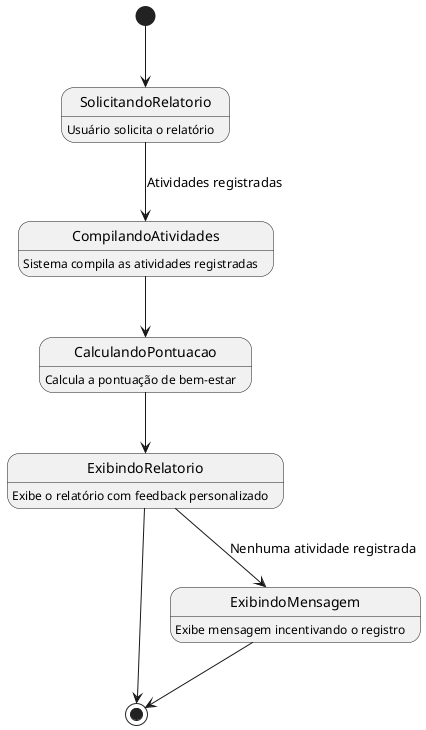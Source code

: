 @startuml gerarRelatorio
[*] --> SolicitandoRelatorio

SolicitandoRelatorio : Usuário solicita o relatório
SolicitandoRelatorio --> CompilandoAtividades : Atividades registradas
CompilandoAtividades : Sistema compila as atividades registradas
CompilandoAtividades --> CalculandoPontuacao
CalculandoPontuacao : Calcula a pontuação de bem-estar
CalculandoPontuacao --> ExibindoRelatorio

ExibindoRelatorio : Exibe o relatório com feedback personalizado
ExibindoRelatorio --> [*]

ExibindoRelatorio --> ExibindoMensagem : Nenhuma atividade registrada
ExibindoMensagem : Exibe mensagem incentivando o registro
ExibindoMensagem --> [*]
@enduml
